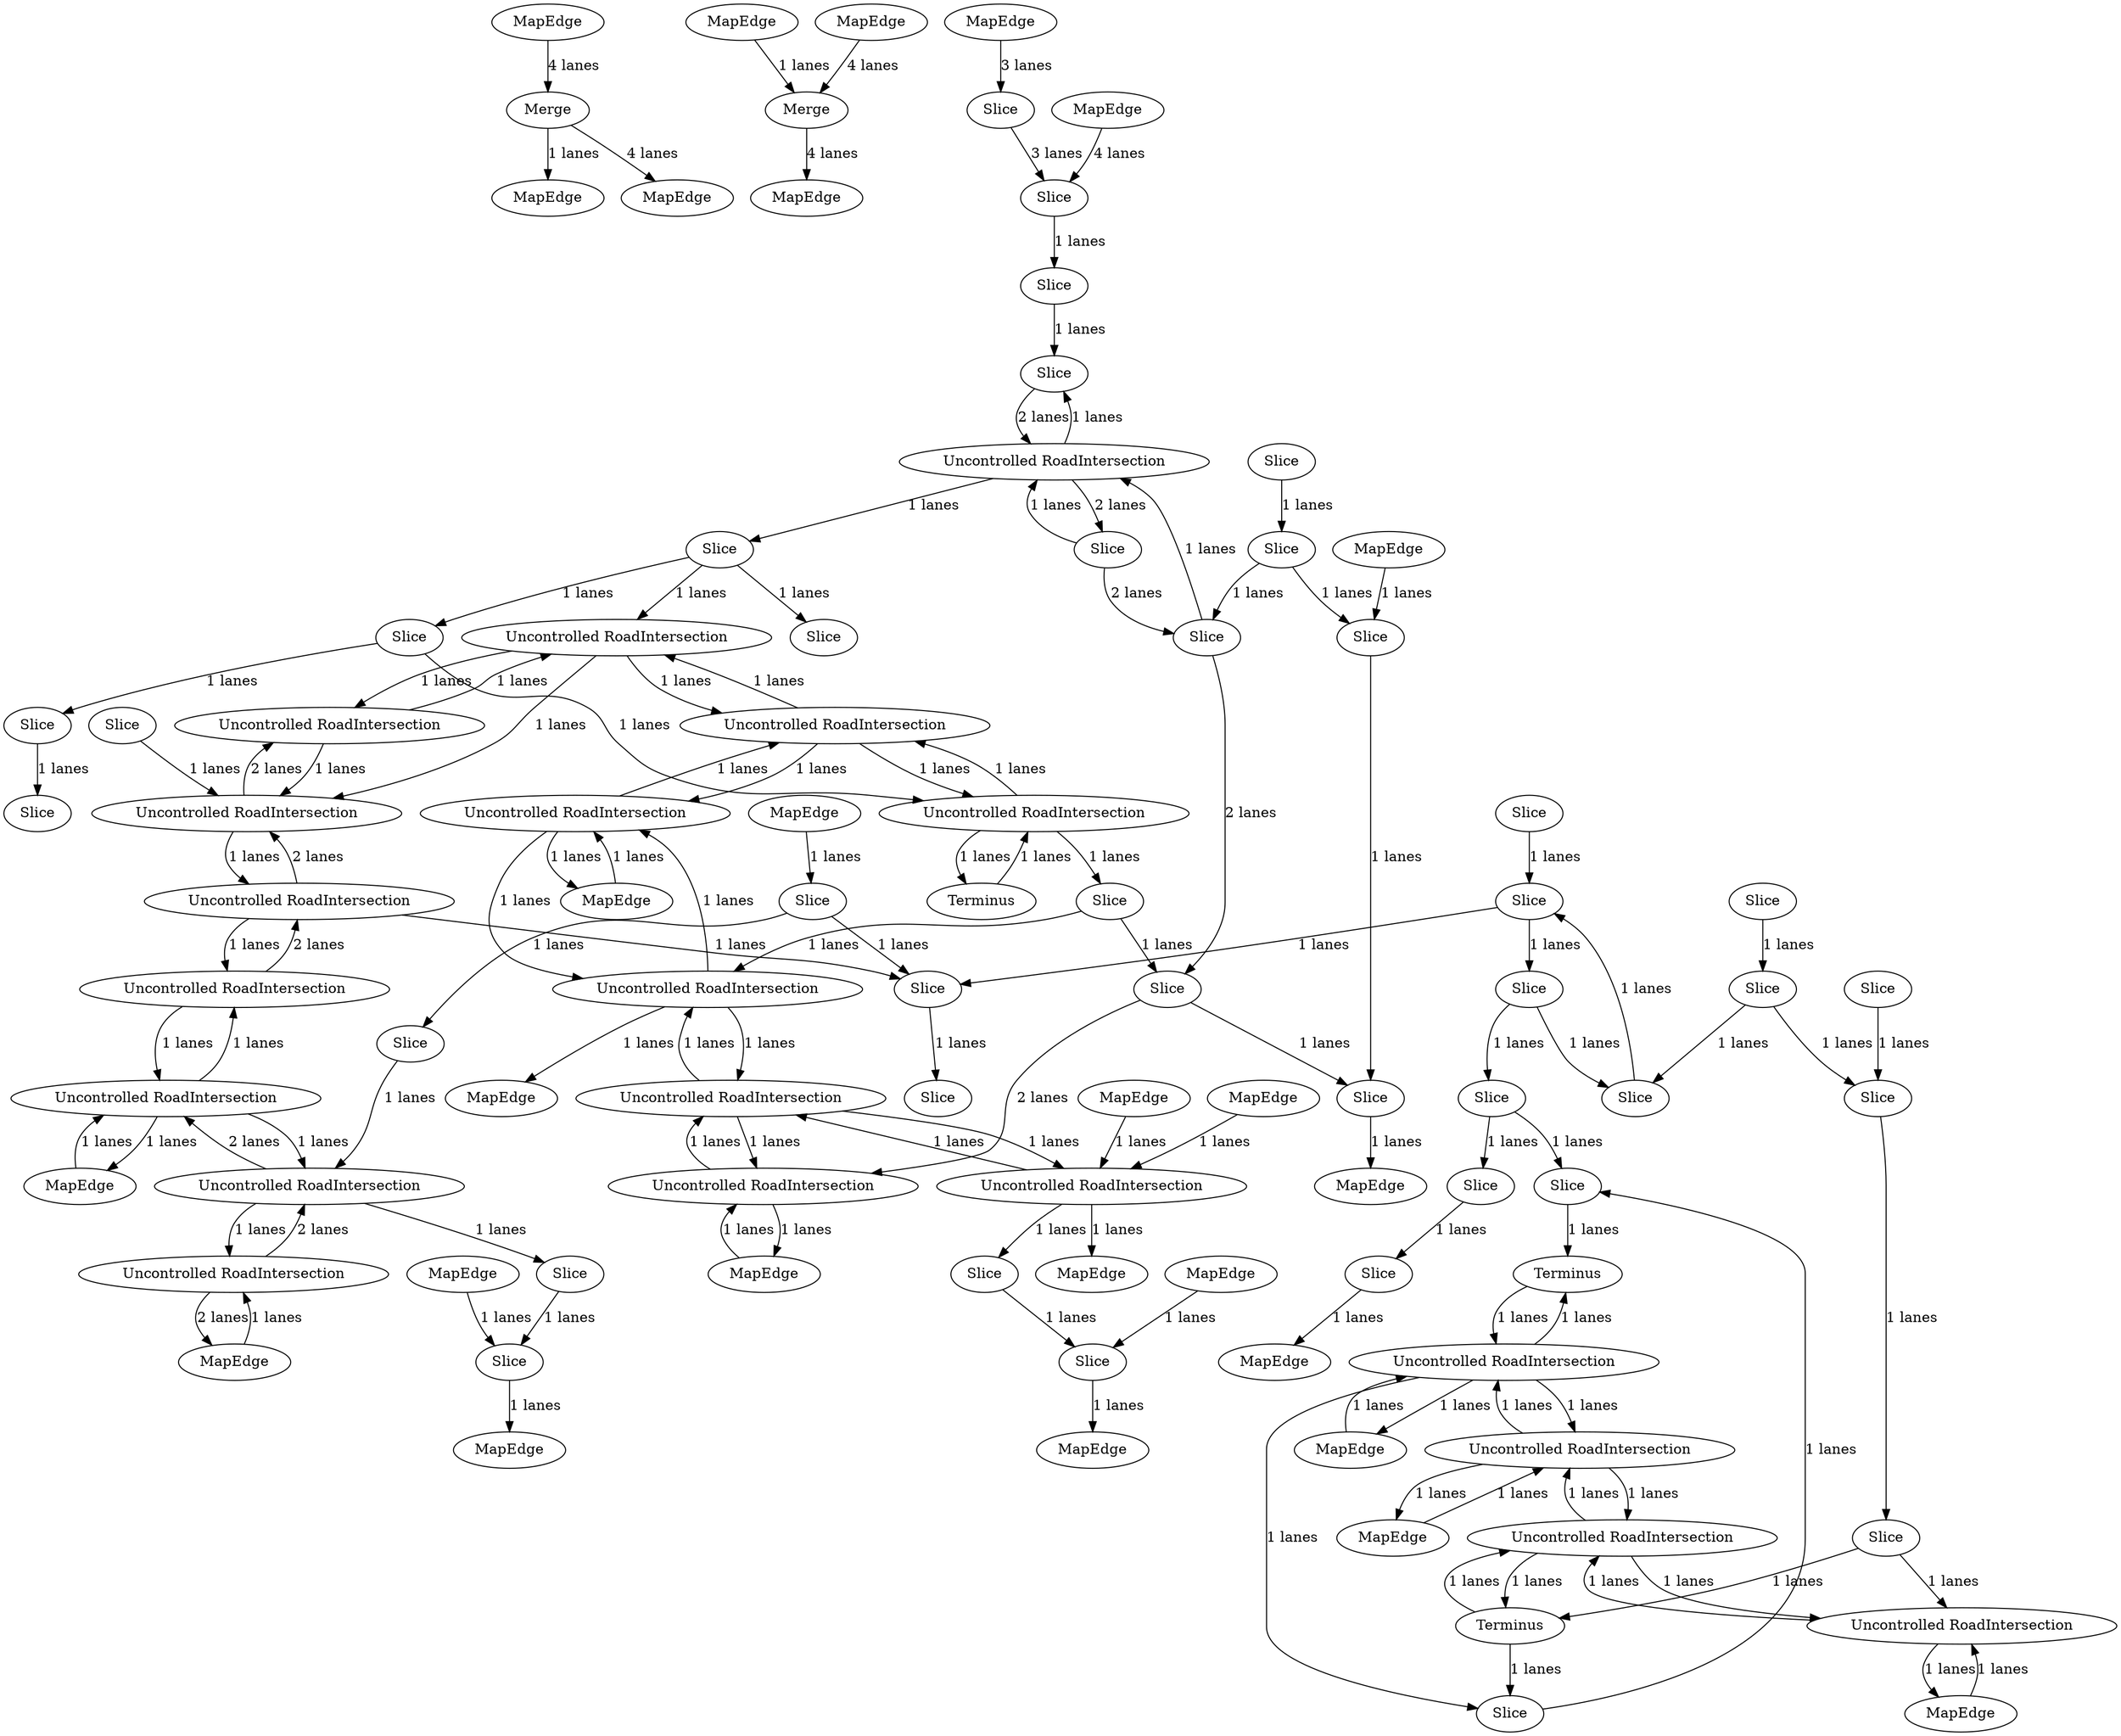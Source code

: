 digraph {
    0 [ label = "Merge" ]
    1 [ label = "MapEdge" ]
    2 [ label = "Merge" ]
    3 [ label = "MapEdge" ]
    4 [ label = "Slice" ]
    5 [ label = "Slice" ]
    6 [ label = "MapEdge" ]
    7 [ label = "Slice" ]
    8 [ label = "Slice" ]
    9 [ label = "Uncontrolled RoadIntersection" ]
    10 [ label = "MapEdge" ]
    11 [ label = "MapEdge" ]
    12 [ label = "Slice" ]
    13 [ label = "MapEdge" ]
    14 [ label = "MapEdge" ]
    15 [ label = "Uncontrolled RoadIntersection" ]
    16 [ label = "Uncontrolled RoadIntersection" ]
    17 [ label = "Uncontrolled RoadIntersection" ]
    18 [ label = "MapEdge" ]
    19 [ label = "Terminus" ]
    20 [ label = "Uncontrolled RoadIntersection" ]
    21 [ label = "Slice" ]
    22 [ label = "Slice" ]
    23 [ label = "MapEdge" ]
    24 [ label = "Terminus" ]
    25 [ label = "Slice" ]
    26 [ label = "Uncontrolled RoadIntersection" ]
    27 [ label = "Uncontrolled RoadIntersection" ]
    28 [ label = "MapEdge" ]
    29 [ label = "MapEdge" ]
    30 [ label = "MapEdge" ]
    31 [ label = "Slice" ]
    32 [ label = "MapEdge" ]
    33 [ label = "MapEdge" ]
    34 [ label = "Slice" ]
    35 [ label = "Slice" ]
    36 [ label = "Slice" ]
    37 [ label = "Slice" ]
    38 [ label = "Uncontrolled RoadIntersection" ]
    39 [ label = "MapEdge" ]
    40 [ label = "Slice" ]
    41 [ label = "Slice" ]
    42 [ label = "MapEdge" ]
    43 [ label = "Uncontrolled RoadIntersection" ]
    44 [ label = "MapEdge" ]
    45 [ label = "Uncontrolled RoadIntersection" ]
    46 [ label = "MapEdge" ]
    47 [ label = "Slice" ]
    48 [ label = "Slice" ]
    49 [ label = "Slice" ]
    50 [ label = "Slice" ]
    51 [ label = "MapEdge" ]
    52 [ label = "Slice" ]
    53 [ label = "Slice" ]
    54 [ label = "Slice" ]
    55 [ label = "MapEdge" ]
    56 [ label = "Slice" ]
    57 [ label = "Uncontrolled RoadIntersection" ]
    58 [ label = "Slice" ]
    59 [ label = "Slice" ]
    60 [ label = "Uncontrolled RoadIntersection" ]
    61 [ label = "Slice" ]
    62 [ label = "Slice" ]
    63 [ label = "Slice" ]
    64 [ label = "Uncontrolled RoadIntersection" ]
    65 [ label = "Uncontrolled RoadIntersection" ]
    66 [ label = "Slice" ]
    67 [ label = "Slice" ]
    68 [ label = "Uncontrolled RoadIntersection" ]
    69 [ label = "Slice" ]
    70 [ label = "Slice" ]
    71 [ label = "Slice" ]
    72 [ label = "Uncontrolled RoadIntersection" ]
    73 [ label = "Slice" ]
    74 [ label = "MapEdge" ]
    75 [ label = "MapEdge" ]
    76 [ label = "Slice" ]
    77 [ label = "Slice" ]
    78 [ label = "MapEdge" ]
    79 [ label = "MapEdge" ]
    80 [ label = "MapEdge" ]
    81 [ label = "MapEdge" ]
    82 [ label = "MapEdge" ]
    83 [ label = "Uncontrolled RoadIntersection" ]
    84 [ label = "Uncontrolled RoadIntersection" ]
    85 [ label = "Slice" ]
    86 [ label = "Slice" ]
    87 [ label = "Slice" ]
    88 [ label = "Uncontrolled RoadIntersection" ]
    89 [ label = "Terminus" ]
    90 [ label = "Slice" ]
    91 [ label = "Uncontrolled RoadIntersection" ]
    0 -> 1 [ label = "1 lanes" ]
    2 -> 3 [ label = "4 lanes" ]
    4 -> 57 [ label = "2 lanes" ]
    57 -> 4 [ label = "1 lanes" ]
    57 -> 5 [ label = "2 lanes" ]
    5 -> 57 [ label = "1 lanes" ]
    6 -> 0 [ label = "4 lanes" ]
    7 -> 8 [ label = "1 lanes" ]
    9 -> 10 [ label = "2 lanes" ]
    10 -> 9 [ label = "1 lanes" ]
    11 -> 12 [ label = "3 lanes" ]
    0 -> 13 [ label = "4 lanes" ]
    14 -> 15 [ label = "1 lanes" ]
    15 -> 14 [ label = "1 lanes" ]
    5 -> 58 [ label = "2 lanes" ]
    58 -> 59 [ label = "2 lanes" ]
    59 -> 16 [ label = "2 lanes" ]
    17 -> 60 [ label = "1 lanes" ]
    60 -> 17 [ label = "1 lanes" ]
    60 -> 43 [ label = "1 lanes" ]
    43 -> 60 [ label = "1 lanes" ]
    43 -> 16 [ label = "1 lanes" ]
    16 -> 43 [ label = "1 lanes" ]
    16 -> 18 [ label = "1 lanes" ]
    18 -> 16 [ label = "1 lanes" ]
    84 -> 19 [ label = "1 lanes" ]
    19 -> 84 [ label = "1 lanes" ]
    20 -> 43 [ label = "1 lanes" ]
    43 -> 20 [ label = "1 lanes" ]
    22 -> 21 [ label = "1 lanes" ]
    20 -> 23 [ label = "1 lanes" ]
    25 -> 24 [ label = "1 lanes" ]
    26 -> 91 [ label = "2 lanes" ]
    91 -> 26 [ label = "1 lanes" ]
    91 -> 65 [ label = "2 lanes" ]
    65 -> 91 [ label = "1 lanes" ]
    65 -> 27 [ label = "2 lanes" ]
    27 -> 65 [ label = "1 lanes" ]
    8 -> 4 [ label = "1 lanes" ]
    12 -> 7 [ label = "3 lanes" ]
    21 -> 28 [ label = "1 lanes" ]
    29 -> 2 [ label = "1 lanes" ]
    30 -> 20 [ label = "1 lanes" ]
    31 -> 25 [ label = "1 lanes" ]
    15 -> 38 [ label = "1 lanes" ]
    38 -> 15 [ label = "1 lanes" ]
    38 -> 88 [ label = "1 lanes" ]
    88 -> 38 [ label = "1 lanes" ]
    88 -> 68 [ label = "1 lanes" ]
    68 -> 88 [ label = "1 lanes" ]
    68 -> 32 [ label = "1 lanes" ]
    32 -> 68 [ label = "1 lanes" ]
    33 -> 17 [ label = "1 lanes" ]
    17 -> 33 [ label = "1 lanes" ]
    17 -> 83 [ label = "1 lanes" ]
    83 -> 17 [ label = "1 lanes" ]
    83 -> 64 [ label = "1 lanes" ]
    64 -> 83 [ label = "1 lanes" ]
    64 -> 27 [ label = "1 lanes" ]
    27 -> 64 [ label = "1 lanes" ]
    31 -> 22 [ label = "1 lanes" ]
    37 -> 31 [ label = "1 lanes" ]
    34 -> 37 [ label = "1 lanes" ]
    36 -> 34 [ label = "1 lanes" ]
    35 -> 36 [ label = "1 lanes" ]
    37 -> 36 [ label = "1 lanes" ]
    38 -> 39 [ label = "1 lanes" ]
    39 -> 38 [ label = "1 lanes" ]
    40 -> 34 [ label = "1 lanes" ]
    70 -> 41 [ label = "1 lanes" ]
    42 -> 70 [ label = "1 lanes" ]
    44 -> 45 [ label = "1 lanes" ]
    45 -> 44 [ label = "1 lanes" ]
    46 -> 7 [ label = "4 lanes" ]
    35 -> 47 [ label = "1 lanes" ]
    49 -> 35 [ label = "1 lanes" ]
    50 -> 25 [ label = "1 lanes" ]
    52 -> 51 [ label = "1 lanes" ]
    54 -> 52 [ label = "1 lanes" ]
    53 -> 54 [ label = "1 lanes" ]
    55 -> 54 [ label = "1 lanes" ]
    62 -> 56 [ label = "1 lanes" ]
    57 -> 62 [ label = "1 lanes" ]
    58 -> 57 [ label = "1 lanes" ]
    53 -> 58 [ label = "1 lanes" ]
    59 -> 52 [ label = "1 lanes" ]
    61 -> 59 [ label = "1 lanes" ]
    84 -> 61 [ label = "1 lanes" ]
    86 -> 84 [ label = "1 lanes" ]
    62 -> 86 [ label = "1 lanes" ]
    62 -> 64 [ label = "1 lanes" ]
    63 -> 68 [ label = "1 lanes" ]
    48 -> 47 [ label = "1 lanes" ]
    61 -> 60 [ label = "1 lanes" ]
    64 -> 65 [ label = "1 lanes" ]
    66 -> 65 [ label = "1 lanes" ]
    45 -> 26 [ label = "1 lanes" ]
    26 -> 45 [ label = "1 lanes" ]
    45 -> 72 [ label = "1 lanes" ]
    72 -> 45 [ label = "2 lanes" ]
    72 -> 9 [ label = "1 lanes" ]
    9 -> 72 [ label = "2 lanes" ]
    67 -> 53 [ label = "1 lanes" ]
    70 -> 69 [ label = "1 lanes" ]
    72 -> 71 [ label = "1 lanes" ]
    69 -> 72 [ label = "1 lanes" ]
    71 -> 73 [ label = "1 lanes" ]
    73 -> 74 [ label = "1 lanes" ]
    75 -> 73 [ label = "1 lanes" ]
    20 -> 76 [ label = "1 lanes" ]
    76 -> 77 [ label = "1 lanes" ]
    78 -> 20 [ label = "1 lanes" ]
    60 -> 79 [ label = "1 lanes" ]
    77 -> 80 [ label = "1 lanes" ]
    81 -> 77 [ label = "1 lanes" ]
    82 -> 2 [ label = "4 lanes" ]
    83 -> 84 [ label = "1 lanes" ]
    84 -> 83 [ label = "1 lanes" ]
    86 -> 85 [ label = "1 lanes" ]
    85 -> 87 [ label = "1 lanes" ]
    88 -> 89 [ label = "1 lanes" ]
    89 -> 88 [ label = "1 lanes" ]
    89 -> 50 [ label = "1 lanes" ]
    63 -> 89 [ label = "1 lanes" ]
    47 -> 63 [ label = "1 lanes" ]
    15 -> 50 [ label = "1 lanes" ]
    15 -> 24 [ label = "1 lanes" ]
    24 -> 15 [ label = "1 lanes" ]
    34 -> 41 [ label = "1 lanes" ]
    41 -> 90 [ label = "1 lanes" ]
    91 -> 41 [ label = "1 lanes" ]
}
